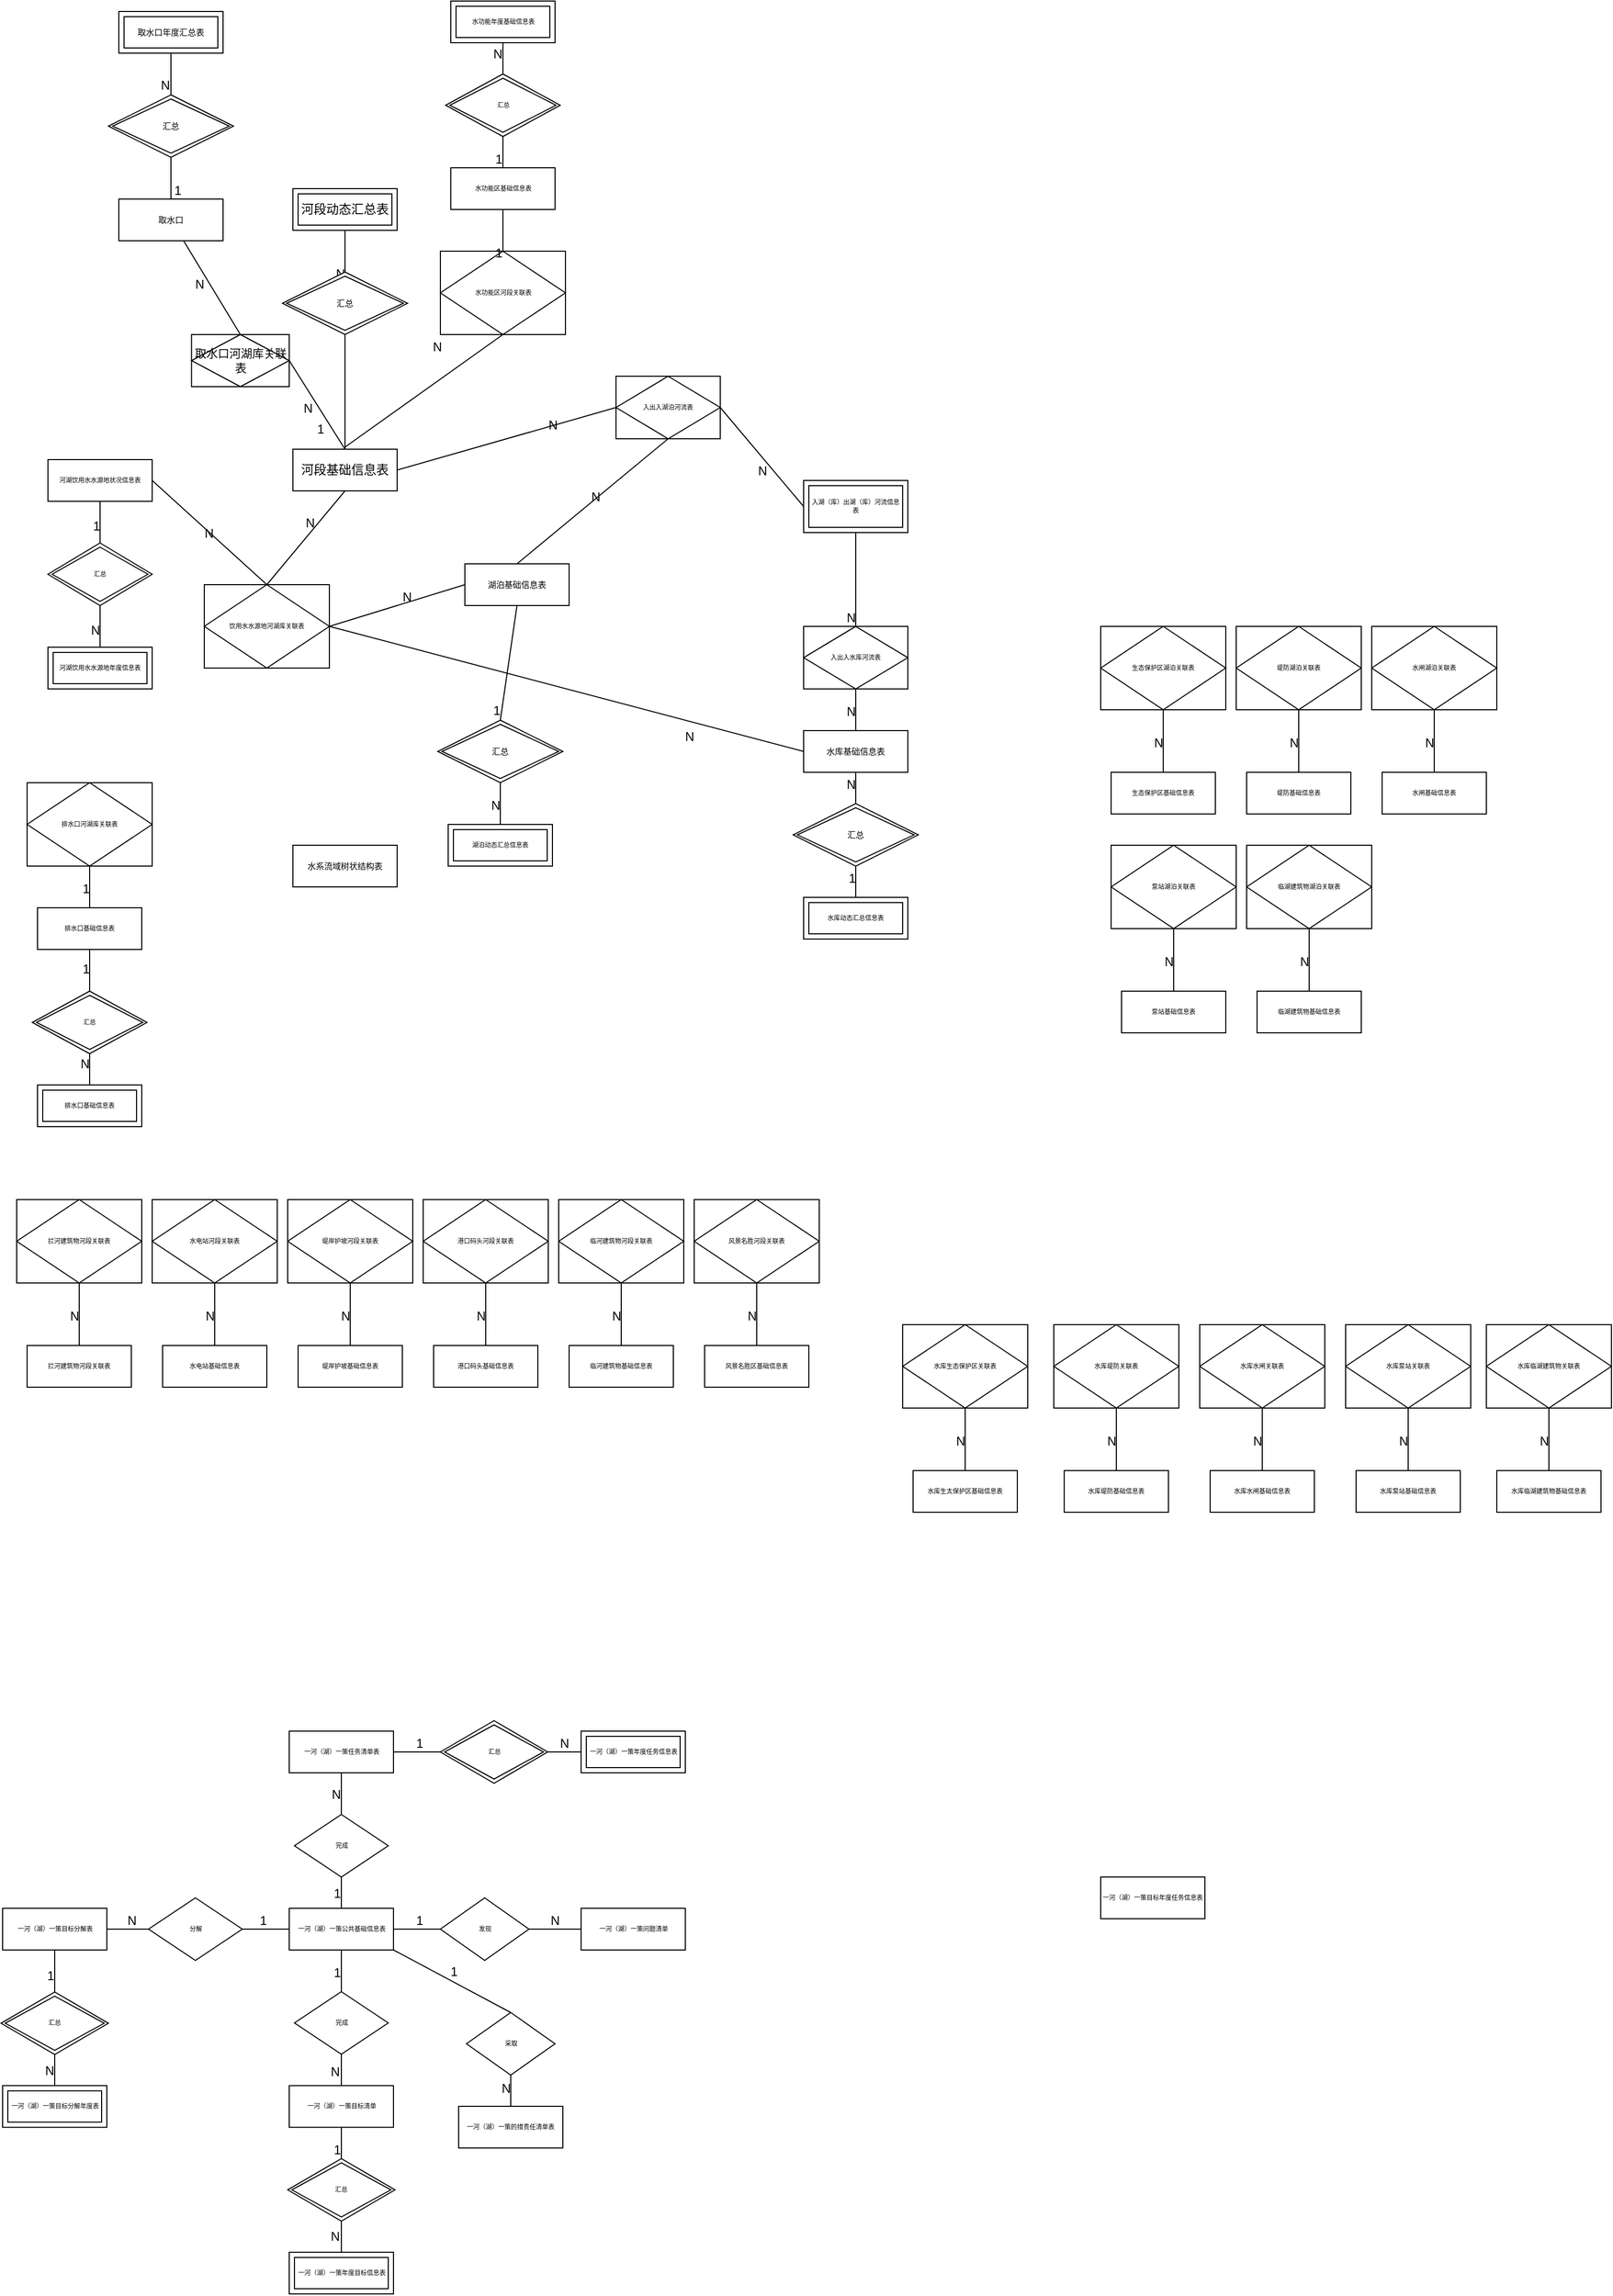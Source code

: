 <mxfile version="14.1.8" type="github">
  <diagram id="R2lEEEUBdFMjLlhIrx00" name="Page-1">
    <mxGraphModel dx="1422" dy="1728" grid="1" gridSize="10" guides="1" tooltips="1" connect="1" arrows="1" fold="1" page="1" pageScale="1" pageWidth="1600" pageHeight="900" math="0" shadow="0" extFonts="Permanent Marker^https://fonts.googleapis.com/css?family=Permanent+Marker">
      <root>
        <mxCell id="0" />
        <mxCell id="1" parent="0" />
        <mxCell id="JBPR91uLXjd6IZqAXIdJ-8" value="河段基础信息表" style="whiteSpace=wrap;html=1;align=center;" vertex="1" parent="1">
          <mxGeometry x="335" y="-220" width="100" height="40" as="geometry" />
        </mxCell>
        <mxCell id="JBPR91uLXjd6IZqAXIdJ-15" value="河段动态汇总表" style="shape=ext;margin=3;double=1;whiteSpace=wrap;html=1;align=center;" vertex="1" parent="1">
          <mxGeometry x="335" y="-470" width="100" height="40" as="geometry" />
        </mxCell>
        <mxCell id="JBPR91uLXjd6IZqAXIdJ-22" value="&lt;font style=&quot;font-size: 11px&quot;&gt;取水口河湖库关联表&lt;/font&gt;" style="shape=associativeEntity;whiteSpace=wrap;html=1;align=center;fontSize=8;" vertex="1" parent="1">
          <mxGeometry x="237.75" y="-330" width="93.75" height="50" as="geometry" />
        </mxCell>
        <mxCell id="JBPR91uLXjd6IZqAXIdJ-23" value="取水口" style="whiteSpace=wrap;html=1;align=center;fontSize=8;" vertex="1" parent="1">
          <mxGeometry x="168" y="-460" width="100" height="40" as="geometry" />
        </mxCell>
        <mxCell id="JBPR91uLXjd6IZqAXIdJ-29" value="" style="endArrow=none;html=1;rounded=0;fontSize=8;exitX=0.5;exitY=0;exitDx=0;exitDy=0;entryX=0.5;entryY=1;entryDx=0;entryDy=0;" edge="1" parent="1" source="JBPR91uLXjd6IZqAXIdJ-8" target="JBPR91uLXjd6IZqAXIdJ-41">
          <mxGeometry relative="1" as="geometry">
            <mxPoint x="430" y="-360" as="sourcePoint" />
            <mxPoint x="450" y="-400" as="targetPoint" />
          </mxGeometry>
        </mxCell>
        <mxCell id="JBPR91uLXjd6IZqAXIdJ-30" value="1" style="resizable=0;html=1;align=right;verticalAlign=bottom;" connectable="0" vertex="1" parent="JBPR91uLXjd6IZqAXIdJ-29">
          <mxGeometry x="1" relative="1" as="geometry">
            <mxPoint x="-19.87" y="99.65" as="offset" />
          </mxGeometry>
        </mxCell>
        <mxCell id="JBPR91uLXjd6IZqAXIdJ-31" value="" style="endArrow=none;html=1;rounded=0;fontSize=8;entryX=0.5;entryY=1;entryDx=0;entryDy=0;" edge="1" parent="1" source="JBPR91uLXjd6IZqAXIdJ-41" target="JBPR91uLXjd6IZqAXIdJ-15">
          <mxGeometry relative="1" as="geometry">
            <mxPoint x="555" y="-300" as="sourcePoint" />
            <mxPoint x="725" y="-180" as="targetPoint" />
          </mxGeometry>
        </mxCell>
        <mxCell id="JBPR91uLXjd6IZqAXIdJ-32" value="N" style="resizable=0;html=1;align=right;verticalAlign=bottom;" connectable="0" vertex="1" parent="JBPR91uLXjd6IZqAXIdJ-31">
          <mxGeometry x="1" relative="1" as="geometry">
            <mxPoint y="50" as="offset" />
          </mxGeometry>
        </mxCell>
        <mxCell id="JBPR91uLXjd6IZqAXIdJ-33" value="" style="endArrow=none;html=1;rounded=0;fontSize=8;entryX=0.5;entryY=0;entryDx=0;entryDy=0;" edge="1" parent="1" source="JBPR91uLXjd6IZqAXIdJ-23" target="JBPR91uLXjd6IZqAXIdJ-22">
          <mxGeometry relative="1" as="geometry">
            <mxPoint x="190" y="-170" as="sourcePoint" />
            <mxPoint x="350" y="-170" as="targetPoint" />
          </mxGeometry>
        </mxCell>
        <mxCell id="JBPR91uLXjd6IZqAXIdJ-34" value="N" style="resizable=0;html=1;align=right;verticalAlign=bottom;" connectable="0" vertex="1" parent="JBPR91uLXjd6IZqAXIdJ-33">
          <mxGeometry x="1" relative="1" as="geometry">
            <mxPoint x="-34.51" y="-39.81" as="offset" />
          </mxGeometry>
        </mxCell>
        <mxCell id="JBPR91uLXjd6IZqAXIdJ-35" value="" style="endArrow=none;html=1;rounded=0;fontSize=8;entryX=1;entryY=0.5;entryDx=0;entryDy=0;exitX=0.5;exitY=0;exitDx=0;exitDy=0;" edge="1" parent="1" source="JBPR91uLXjd6IZqAXIdJ-8" target="JBPR91uLXjd6IZqAXIdJ-22">
          <mxGeometry relative="1" as="geometry">
            <mxPoint x="385" y="-210" as="sourcePoint" />
            <mxPoint x="347" y="-270" as="targetPoint" />
          </mxGeometry>
        </mxCell>
        <mxCell id="JBPR91uLXjd6IZqAXIdJ-36" value="N" style="resizable=0;html=1;align=right;verticalAlign=bottom;" connectable="0" vertex="1" parent="JBPR91uLXjd6IZqAXIdJ-35">
          <mxGeometry x="1" relative="1" as="geometry">
            <mxPoint x="22.99" y="54.66" as="offset" />
          </mxGeometry>
        </mxCell>
        <mxCell id="JBPR91uLXjd6IZqAXIdJ-38" value="取水口年度汇总表" style="shape=ext;margin=3;double=1;whiteSpace=wrap;html=1;align=center;fontSize=8;" vertex="1" parent="1">
          <mxGeometry x="168" y="-640" width="100" height="40" as="geometry" />
        </mxCell>
        <mxCell id="JBPR91uLXjd6IZqAXIdJ-40" value="汇总" style="shape=rhombus;double=1;perimeter=rhombusPerimeter;whiteSpace=wrap;html=1;align=center;fontSize=8;" vertex="1" parent="1">
          <mxGeometry x="158" y="-560" width="120" height="60" as="geometry" />
        </mxCell>
        <mxCell id="JBPR91uLXjd6IZqAXIdJ-41" value="汇总" style="shape=rhombus;double=1;perimeter=rhombusPerimeter;whiteSpace=wrap;html=1;align=center;fontSize=8;" vertex="1" parent="1">
          <mxGeometry x="325" y="-390" width="120" height="60" as="geometry" />
        </mxCell>
        <mxCell id="JBPR91uLXjd6IZqAXIdJ-42" value="" style="endArrow=none;html=1;rounded=0;fontSize=8;exitX=0.5;exitY=0;exitDx=0;exitDy=0;entryX=0.5;entryY=1;entryDx=0;entryDy=0;" edge="1" parent="1" source="JBPR91uLXjd6IZqAXIdJ-23" target="JBPR91uLXjd6IZqAXIdJ-40">
          <mxGeometry relative="1" as="geometry">
            <mxPoint x="218" y="-345" as="sourcePoint" />
            <mxPoint x="378" y="-345" as="targetPoint" />
          </mxGeometry>
        </mxCell>
        <mxCell id="JBPR91uLXjd6IZqAXIdJ-43" value="1" style="resizable=0;html=1;align=right;verticalAlign=bottom;" connectable="0" vertex="1" parent="JBPR91uLXjd6IZqAXIdJ-42">
          <mxGeometry x="1" relative="1" as="geometry">
            <mxPoint x="10" y="40" as="offset" />
          </mxGeometry>
        </mxCell>
        <mxCell id="JBPR91uLXjd6IZqAXIdJ-45" value="" style="endArrow=none;html=1;rounded=0;fontSize=8;entryX=0.5;entryY=1;entryDx=0;entryDy=0;exitX=0.5;exitY=0;exitDx=0;exitDy=0;" edge="1" parent="1" source="JBPR91uLXjd6IZqAXIdJ-40" target="JBPR91uLXjd6IZqAXIdJ-38">
          <mxGeometry relative="1" as="geometry">
            <mxPoint x="118" y="-560" as="sourcePoint" />
            <mxPoint x="428" y="-165" as="targetPoint" />
          </mxGeometry>
        </mxCell>
        <mxCell id="JBPR91uLXjd6IZqAXIdJ-46" value="N" style="resizable=0;html=1;align=right;verticalAlign=bottom;" connectable="0" vertex="1" parent="JBPR91uLXjd6IZqAXIdJ-45">
          <mxGeometry x="1" relative="1" as="geometry">
            <mxPoint x="-0.04" y="39.55" as="offset" />
          </mxGeometry>
        </mxCell>
        <mxCell id="JBPR91uLXjd6IZqAXIdJ-49" value="湖泊基础信息表" style="whiteSpace=wrap;html=1;align=center;fontSize=8;" vertex="1" parent="1">
          <mxGeometry x="500" y="-110" width="100" height="40" as="geometry" />
        </mxCell>
        <mxCell id="JBPR91uLXjd6IZqAXIdJ-50" value="水库基础信息表" style="whiteSpace=wrap;html=1;align=center;fontSize=8;" vertex="1" parent="1">
          <mxGeometry x="825.0" y="50.02" width="100" height="40" as="geometry" />
        </mxCell>
        <mxCell id="JBPR91uLXjd6IZqAXIdJ-51" value="水系流域树状结构表" style="whiteSpace=wrap;html=1;align=center;fontSize=8;" vertex="1" parent="1">
          <mxGeometry x="335" y="160" width="100" height="40" as="geometry" />
        </mxCell>
        <mxCell id="JBPR91uLXjd6IZqAXIdJ-52" value="&lt;span style=&quot;font-size: 6px;&quot;&gt;入湖（库）出湖（库）河流信息表&lt;/span&gt;" style="shape=ext;margin=3;double=1;whiteSpace=wrap;html=1;align=center;fontSize=6;" vertex="1" parent="1">
          <mxGeometry x="825" y="-190" width="100" height="50" as="geometry" />
        </mxCell>
        <mxCell id="JBPR91uLXjd6IZqAXIdJ-53" value="入出入湖泊河流表" style="shape=associativeEntity;whiteSpace=wrap;html=1;align=center;fontSize=6;" vertex="1" parent="1">
          <mxGeometry x="645" y="-290" width="100" height="60" as="geometry" />
        </mxCell>
        <mxCell id="JBPR91uLXjd6IZqAXIdJ-54" value="" style="endArrow=none;html=1;rounded=0;fontSize=6;exitX=1;exitY=0.5;exitDx=0;exitDy=0;entryX=0;entryY=0.5;entryDx=0;entryDy=0;" edge="1" parent="1" source="JBPR91uLXjd6IZqAXIdJ-8" target="JBPR91uLXjd6IZqAXIdJ-53">
          <mxGeometry relative="1" as="geometry">
            <mxPoint x="510" y="-290" as="sourcePoint" />
            <mxPoint x="670" y="-290" as="targetPoint" />
          </mxGeometry>
        </mxCell>
        <mxCell id="JBPR91uLXjd6IZqAXIdJ-55" value="N" style="resizable=0;html=1;align=right;verticalAlign=bottom;" connectable="0" vertex="1" parent="JBPR91uLXjd6IZqAXIdJ-54">
          <mxGeometry x="1" relative="1" as="geometry">
            <mxPoint x="-14.61" y="94.89" as="offset" />
          </mxGeometry>
        </mxCell>
        <mxCell id="JBPR91uLXjd6IZqAXIdJ-56" value="" style="endArrow=none;html=1;rounded=0;fontSize=6;exitX=1;exitY=0.5;exitDx=0;exitDy=0;entryX=0;entryY=0.5;entryDx=0;entryDy=0;" edge="1" parent="1" source="JBPR91uLXjd6IZqAXIdJ-53" target="JBPR91uLXjd6IZqAXIdJ-52">
          <mxGeometry relative="1" as="geometry">
            <mxPoint x="815" y="-250" as="sourcePoint" />
            <mxPoint x="975" y="-250" as="targetPoint" />
          </mxGeometry>
        </mxCell>
        <mxCell id="JBPR91uLXjd6IZqAXIdJ-57" value="N" style="resizable=0;html=1;align=right;verticalAlign=bottom;" connectable="0" vertex="1" parent="JBPR91uLXjd6IZqAXIdJ-56">
          <mxGeometry x="1" relative="1" as="geometry">
            <mxPoint x="-34.87" y="-24.85" as="offset" />
          </mxGeometry>
        </mxCell>
        <mxCell id="JBPR91uLXjd6IZqAXIdJ-59" value="入出入水库河流表" style="shape=associativeEntity;whiteSpace=wrap;html=1;align=center;fontSize=6;" vertex="1" parent="1">
          <mxGeometry x="825.0" y="-49.98" width="100" height="60" as="geometry" />
        </mxCell>
        <mxCell id="JBPR91uLXjd6IZqAXIdJ-60" value="" style="endArrow=none;html=1;rounded=0;fontSize=6;entryX=0.5;entryY=1;entryDx=0;entryDy=0;exitX=0.5;exitY=0;exitDx=0;exitDy=0;" edge="1" parent="1" source="JBPR91uLXjd6IZqAXIdJ-50" target="JBPR91uLXjd6IZqAXIdJ-59">
          <mxGeometry relative="1" as="geometry">
            <mxPoint x="865.0" y="110.02" as="sourcePoint" />
            <mxPoint x="1025" y="110.02" as="targetPoint" />
          </mxGeometry>
        </mxCell>
        <mxCell id="JBPR91uLXjd6IZqAXIdJ-61" value="N" style="resizable=0;html=1;align=right;verticalAlign=bottom;" connectable="0" vertex="1" parent="JBPR91uLXjd6IZqAXIdJ-60">
          <mxGeometry x="1" relative="1" as="geometry">
            <mxPoint y="30" as="offset" />
          </mxGeometry>
        </mxCell>
        <mxCell id="JBPR91uLXjd6IZqAXIdJ-65" value="" style="endArrow=none;html=1;rounded=0;fontSize=6;exitX=0.5;exitY=1;exitDx=0;exitDy=0;entryX=0.5;entryY=0;entryDx=0;entryDy=0;" edge="1" parent="1" source="JBPR91uLXjd6IZqAXIdJ-53" target="JBPR91uLXjd6IZqAXIdJ-49">
          <mxGeometry relative="1" as="geometry">
            <mxPoint x="855" y="-100" as="sourcePoint" />
            <mxPoint x="1015" y="-100" as="targetPoint" />
          </mxGeometry>
        </mxCell>
        <mxCell id="JBPR91uLXjd6IZqAXIdJ-66" value="N" style="resizable=0;html=1;align=right;verticalAlign=bottom;" connectable="0" vertex="1" parent="JBPR91uLXjd6IZqAXIdJ-65">
          <mxGeometry x="1" relative="1" as="geometry">
            <mxPoint x="39.83" y="-124.86" as="offset" />
          </mxGeometry>
        </mxCell>
        <mxCell id="JBPR91uLXjd6IZqAXIdJ-67" value="河湖饮用水水源地状况信息表" style="whiteSpace=wrap;html=1;align=center;fontSize=6;" vertex="1" parent="1">
          <mxGeometry x="100" y="-210" width="100" height="40" as="geometry" />
        </mxCell>
        <mxCell id="JBPR91uLXjd6IZqAXIdJ-68" value="河湖饮用水水源地年度信息表" style="shape=ext;margin=3;double=1;whiteSpace=wrap;html=1;align=center;fontSize=6;" vertex="1" parent="1">
          <mxGeometry x="100" y="-30" width="100" height="40" as="geometry" />
        </mxCell>
        <mxCell id="JBPR91uLXjd6IZqAXIdJ-69" value="汇总" style="shape=rhombus;double=1;perimeter=rhombusPerimeter;whiteSpace=wrap;html=1;align=center;fontSize=6;" vertex="1" parent="1">
          <mxGeometry x="100" y="-130" width="100" height="60" as="geometry" />
        </mxCell>
        <mxCell id="JBPR91uLXjd6IZqAXIdJ-70" value="" style="endArrow=none;html=1;rounded=0;fontSize=6;exitX=0.5;exitY=1;exitDx=0;exitDy=0;entryX=0.5;entryY=0;entryDx=0;entryDy=0;" edge="1" parent="1" source="JBPR91uLXjd6IZqAXIdJ-67" target="JBPR91uLXjd6IZqAXIdJ-69">
          <mxGeometry relative="1" as="geometry">
            <mxPoint x="230" y="-150" as="sourcePoint" />
            <mxPoint x="390" y="-150" as="targetPoint" />
          </mxGeometry>
        </mxCell>
        <mxCell id="JBPR91uLXjd6IZqAXIdJ-71" value="1" style="resizable=0;html=1;align=right;verticalAlign=bottom;" connectable="0" vertex="1" parent="JBPR91uLXjd6IZqAXIdJ-70">
          <mxGeometry x="1" relative="1" as="geometry">
            <mxPoint y="-8" as="offset" />
          </mxGeometry>
        </mxCell>
        <mxCell id="JBPR91uLXjd6IZqAXIdJ-72" value="" style="endArrow=none;html=1;rounded=0;fontSize=6;exitX=0.5;exitY=1;exitDx=0;exitDy=0;entryX=0.5;entryY=0;entryDx=0;entryDy=0;" edge="1" parent="1" source="JBPR91uLXjd6IZqAXIdJ-69" target="JBPR91uLXjd6IZqAXIdJ-68">
          <mxGeometry relative="1" as="geometry">
            <mxPoint x="240" y="-60" as="sourcePoint" />
            <mxPoint x="400" y="-60" as="targetPoint" />
          </mxGeometry>
        </mxCell>
        <mxCell id="JBPR91uLXjd6IZqAXIdJ-73" value="N" style="resizable=0;html=1;align=right;verticalAlign=bottom;" connectable="0" vertex="1" parent="JBPR91uLXjd6IZqAXIdJ-72">
          <mxGeometry x="1" relative="1" as="geometry">
            <mxPoint y="-8" as="offset" />
          </mxGeometry>
        </mxCell>
        <mxCell id="JBPR91uLXjd6IZqAXIdJ-74" value="饮用水水源地河湖库关联表" style="shape=associativeEntity;whiteSpace=wrap;html=1;align=center;fontSize=6;" vertex="1" parent="1">
          <mxGeometry x="250" y="-90" width="120" height="80" as="geometry" />
        </mxCell>
        <mxCell id="JBPR91uLXjd6IZqAXIdJ-75" value="" style="endArrow=none;html=1;rounded=0;fontSize=6;exitX=1;exitY=0.5;exitDx=0;exitDy=0;entryX=0.5;entryY=0;entryDx=0;entryDy=0;" edge="1" parent="1" source="JBPR91uLXjd6IZqAXIdJ-67" target="JBPR91uLXjd6IZqAXIdJ-74">
          <mxGeometry relative="1" as="geometry">
            <mxPoint x="210" y="-200" as="sourcePoint" />
            <mxPoint x="360" y="40" as="targetPoint" />
          </mxGeometry>
        </mxCell>
        <mxCell id="JBPR91uLXjd6IZqAXIdJ-76" value="N" style="resizable=0;html=1;align=right;verticalAlign=bottom;" connectable="0" vertex="1" parent="JBPR91uLXjd6IZqAXIdJ-75">
          <mxGeometry x="1" relative="1" as="geometry">
            <mxPoint x="-50.25" y="-40.23" as="offset" />
          </mxGeometry>
        </mxCell>
        <mxCell id="JBPR91uLXjd6IZqAXIdJ-77" value="" style="endArrow=none;html=1;rounded=0;fontSize=6;exitX=1;exitY=0.5;exitDx=0;exitDy=0;entryX=0;entryY=0.5;entryDx=0;entryDy=0;" edge="1" parent="1" source="JBPR91uLXjd6IZqAXIdJ-74" target="JBPR91uLXjd6IZqAXIdJ-50">
          <mxGeometry relative="1" as="geometry">
            <mxPoint x="370" y="-60" as="sourcePoint" />
            <mxPoint x="450" y="-170" as="targetPoint" />
          </mxGeometry>
        </mxCell>
        <mxCell id="JBPR91uLXjd6IZqAXIdJ-78" value="N" style="resizable=0;html=1;align=right;verticalAlign=bottom;" connectable="0" vertex="1" parent="JBPR91uLXjd6IZqAXIdJ-77">
          <mxGeometry x="1" relative="1" as="geometry">
            <mxPoint x="-104.83" y="-5.37" as="offset" />
          </mxGeometry>
        </mxCell>
        <mxCell id="JBPR91uLXjd6IZqAXIdJ-80" value="" style="endArrow=none;html=1;rounded=0;fontSize=6;exitX=1;exitY=0.5;exitDx=0;exitDy=0;entryX=0;entryY=0.5;entryDx=0;entryDy=0;" edge="1" parent="1" source="JBPR91uLXjd6IZqAXIdJ-74" target="JBPR91uLXjd6IZqAXIdJ-49">
          <mxGeometry relative="1" as="geometry">
            <mxPoint x="480" y="50" as="sourcePoint" />
            <mxPoint x="640" y="50" as="targetPoint" />
          </mxGeometry>
        </mxCell>
        <mxCell id="JBPR91uLXjd6IZqAXIdJ-81" value="N" style="resizable=0;html=1;align=right;verticalAlign=bottom;" connectable="0" vertex="1" parent="JBPR91uLXjd6IZqAXIdJ-80">
          <mxGeometry x="1" relative="1" as="geometry">
            <mxPoint x="-49.99" y="20" as="offset" />
          </mxGeometry>
        </mxCell>
        <mxCell id="JBPR91uLXjd6IZqAXIdJ-82" value="" style="endArrow=none;html=1;rounded=0;fontSize=6;exitX=0.5;exitY=0;exitDx=0;exitDy=0;entryX=0.5;entryY=1;entryDx=0;entryDy=0;" edge="1" parent="1">
          <mxGeometry relative="1" as="geometry">
            <mxPoint x="310" y="-90" as="sourcePoint" />
            <mxPoint x="385" y="-180" as="targetPoint" />
          </mxGeometry>
        </mxCell>
        <mxCell id="JBPR91uLXjd6IZqAXIdJ-83" value="N" style="resizable=0;html=1;align=right;verticalAlign=bottom;" connectable="0" vertex="1" parent="JBPR91uLXjd6IZqAXIdJ-82">
          <mxGeometry x="1" relative="1" as="geometry">
            <mxPoint x="-28.02" y="39.88" as="offset" />
          </mxGeometry>
        </mxCell>
        <mxCell id="JBPR91uLXjd6IZqAXIdJ-84" value="排水口基础信息表" style="whiteSpace=wrap;html=1;align=center;fontSize=6;" vertex="1" parent="1">
          <mxGeometry x="90" y="220" width="100" height="40" as="geometry" />
        </mxCell>
        <mxCell id="JBPR91uLXjd6IZqAXIdJ-85" value="排水口基础信息表" style="shape=ext;margin=3;double=1;whiteSpace=wrap;html=1;align=center;fontSize=6;" vertex="1" parent="1">
          <mxGeometry x="90" y="390" width="100" height="40" as="geometry" />
        </mxCell>
        <mxCell id="JBPR91uLXjd6IZqAXIdJ-88" value="汇总" style="shape=rhombus;double=1;perimeter=rhombusPerimeter;whiteSpace=wrap;html=1;align=center;fontSize=6;" vertex="1" parent="1">
          <mxGeometry x="85" y="300" width="110" height="60" as="geometry" />
        </mxCell>
        <mxCell id="JBPR91uLXjd6IZqAXIdJ-89" value="" style="endArrow=none;html=1;rounded=0;fontSize=6;exitX=0.5;exitY=1;exitDx=0;exitDy=0;entryX=0.5;entryY=0;entryDx=0;entryDy=0;" edge="1" parent="1" source="JBPR91uLXjd6IZqAXIdJ-84" target="JBPR91uLXjd6IZqAXIdJ-88">
          <mxGeometry relative="1" as="geometry">
            <mxPoint x="220" y="280" as="sourcePoint" />
            <mxPoint x="380" y="280" as="targetPoint" />
          </mxGeometry>
        </mxCell>
        <mxCell id="JBPR91uLXjd6IZqAXIdJ-90" value="1" style="resizable=0;html=1;align=right;verticalAlign=bottom;" connectable="0" vertex="1" parent="JBPR91uLXjd6IZqAXIdJ-89">
          <mxGeometry x="1" relative="1" as="geometry">
            <mxPoint y="-13" as="offset" />
          </mxGeometry>
        </mxCell>
        <mxCell id="JBPR91uLXjd6IZqAXIdJ-91" value="" style="endArrow=none;html=1;rounded=0;fontSize=6;exitX=0.5;exitY=1;exitDx=0;exitDy=0;entryX=0.5;entryY=0;entryDx=0;entryDy=0;" edge="1" parent="1" source="JBPR91uLXjd6IZqAXIdJ-88" target="JBPR91uLXjd6IZqAXIdJ-85">
          <mxGeometry relative="1" as="geometry">
            <mxPoint x="290" y="390" as="sourcePoint" />
            <mxPoint x="450" y="390" as="targetPoint" />
          </mxGeometry>
        </mxCell>
        <mxCell id="JBPR91uLXjd6IZqAXIdJ-92" value="N" style="resizable=0;html=1;align=right;verticalAlign=bottom;" connectable="0" vertex="1" parent="JBPR91uLXjd6IZqAXIdJ-91">
          <mxGeometry x="1" relative="1" as="geometry">
            <mxPoint y="-12" as="offset" />
          </mxGeometry>
        </mxCell>
        <mxCell id="JBPR91uLXjd6IZqAXIdJ-93" value="排水口河湖库关联表" style="shape=associativeEntity;whiteSpace=wrap;html=1;align=center;fontSize=6;" vertex="1" parent="1">
          <mxGeometry x="80" y="100" width="120" height="80" as="geometry" />
        </mxCell>
        <mxCell id="JBPR91uLXjd6IZqAXIdJ-94" value="" style="endArrow=none;html=1;rounded=0;fontSize=6;exitX=0.5;exitY=0;exitDx=0;exitDy=0;entryX=0.5;entryY=1;entryDx=0;entryDy=0;" edge="1" parent="1" source="JBPR91uLXjd6IZqAXIdJ-84" target="JBPR91uLXjd6IZqAXIdJ-93">
          <mxGeometry relative="1" as="geometry">
            <mxPoint x="260" y="240" as="sourcePoint" />
            <mxPoint x="420" y="240" as="targetPoint" />
          </mxGeometry>
        </mxCell>
        <mxCell id="JBPR91uLXjd6IZqAXIdJ-95" value="1" style="resizable=0;html=1;align=right;verticalAlign=bottom;" connectable="0" vertex="1" parent="JBPR91uLXjd6IZqAXIdJ-94">
          <mxGeometry x="1" relative="1" as="geometry">
            <mxPoint y="30" as="offset" />
          </mxGeometry>
        </mxCell>
        <mxCell id="JBPR91uLXjd6IZqAXIdJ-96" value="水功能区基础信息表" style="whiteSpace=wrap;html=1;align=center;fontSize=6;" vertex="1" parent="1">
          <mxGeometry x="486.5" y="-490" width="100" height="40" as="geometry" />
        </mxCell>
        <mxCell id="JBPR91uLXjd6IZqAXIdJ-97" value="水功能年度基础信息表" style="shape=ext;margin=3;double=1;whiteSpace=wrap;html=1;align=center;fontSize=6;" vertex="1" parent="1">
          <mxGeometry x="486.5" y="-650" width="100" height="40" as="geometry" />
        </mxCell>
        <mxCell id="JBPR91uLXjd6IZqAXIdJ-98" value="汇总" style="shape=rhombus;double=1;perimeter=rhombusPerimeter;whiteSpace=wrap;html=1;align=center;fontSize=6;" vertex="1" parent="1">
          <mxGeometry x="481.5" y="-580" width="110" height="60" as="geometry" />
        </mxCell>
        <mxCell id="JBPR91uLXjd6IZqAXIdJ-101" value="" style="endArrow=none;html=1;rounded=0;fontSize=6;entryX=0.5;entryY=1;entryDx=0;entryDy=0;exitX=0.5;exitY=0;exitDx=0;exitDy=0;" edge="1" source="JBPR91uLXjd6IZqAXIdJ-98" target="JBPR91uLXjd6IZqAXIdJ-97" parent="1">
          <mxGeometry relative="1" as="geometry">
            <mxPoint x="541.5" y="-570" as="sourcePoint" />
            <mxPoint x="546.5" y="-620" as="targetPoint" />
          </mxGeometry>
        </mxCell>
        <mxCell id="JBPR91uLXjd6IZqAXIdJ-102" value="N" style="resizable=0;html=1;align=right;verticalAlign=bottom;" connectable="0" vertex="1" parent="JBPR91uLXjd6IZqAXIdJ-101">
          <mxGeometry x="1" relative="1" as="geometry">
            <mxPoint y="19.75" as="offset" />
          </mxGeometry>
        </mxCell>
        <mxCell id="JBPR91uLXjd6IZqAXIdJ-103" value="水功能区河段关联表" style="shape=associativeEntity;whiteSpace=wrap;html=1;align=center;fontSize=6;" vertex="1" parent="1">
          <mxGeometry x="476.5" y="-410" width="120" height="80" as="geometry" />
        </mxCell>
        <mxCell id="JBPR91uLXjd6IZqAXIdJ-104" value="" style="endArrow=none;html=1;rounded=0;fontSize=6;exitX=0.5;exitY=0;exitDx=0;exitDy=0;entryX=0.5;entryY=1;entryDx=0;entryDy=0;" edge="1" parent="1" source="JBPR91uLXjd6IZqAXIdJ-103" target="JBPR91uLXjd6IZqAXIdJ-96">
          <mxGeometry relative="1" as="geometry">
            <mxPoint x="516.5" y="-390" as="sourcePoint" />
            <mxPoint x="706.5" y="-440" as="targetPoint" />
          </mxGeometry>
        </mxCell>
        <mxCell id="JBPR91uLXjd6IZqAXIdJ-105" value="1" style="resizable=0;html=1;align=right;verticalAlign=bottom;" connectable="0" vertex="1" parent="JBPR91uLXjd6IZqAXIdJ-104">
          <mxGeometry x="1" relative="1" as="geometry">
            <mxPoint y="50" as="offset" />
          </mxGeometry>
        </mxCell>
        <mxCell id="JBPR91uLXjd6IZqAXIdJ-106" value="" style="endArrow=none;html=1;rounded=0;fontSize=6;exitX=0.5;exitY=1;exitDx=0;exitDy=0;" edge="1" parent="1" source="JBPR91uLXjd6IZqAXIdJ-103">
          <mxGeometry relative="1" as="geometry">
            <mxPoint x="790" y="260" as="sourcePoint" />
            <mxPoint x="385" y="-222" as="targetPoint" />
          </mxGeometry>
        </mxCell>
        <mxCell id="JBPR91uLXjd6IZqAXIdJ-107" value="N" style="resizable=0;html=1;align=right;verticalAlign=bottom;" connectable="0" vertex="1" parent="JBPR91uLXjd6IZqAXIdJ-106">
          <mxGeometry x="1" relative="1" as="geometry">
            <mxPoint x="93.68" y="-87.64" as="offset" />
          </mxGeometry>
        </mxCell>
        <mxCell id="JBPR91uLXjd6IZqAXIdJ-108" value="风景名胜区基础信息表" style="whiteSpace=wrap;html=1;align=center;fontSize=6;" vertex="1" parent="1">
          <mxGeometry x="730" y="640" width="100" height="40" as="geometry" />
        </mxCell>
        <mxCell id="JBPR91uLXjd6IZqAXIdJ-115" value="风景名胜河段关联表" style="shape=associativeEntity;whiteSpace=wrap;html=1;align=center;fontSize=6;" vertex="1" parent="1">
          <mxGeometry x="720" y="500" width="120" height="80" as="geometry" />
        </mxCell>
        <mxCell id="JBPR91uLXjd6IZqAXIdJ-116" value="" style="endArrow=none;html=1;rounded=0;fontSize=6;exitX=0.5;exitY=1;exitDx=0;exitDy=0;entryX=0.5;entryY=0;entryDx=0;entryDy=0;" edge="1" source="JBPR91uLXjd6IZqAXIdJ-115" target="JBPR91uLXjd6IZqAXIdJ-108" parent="1">
          <mxGeometry relative="1" as="geometry">
            <mxPoint x="940" y="650" as="sourcePoint" />
            <mxPoint x="1100" y="650" as="targetPoint" />
          </mxGeometry>
        </mxCell>
        <mxCell id="JBPR91uLXjd6IZqAXIdJ-117" value="N" style="resizable=0;html=1;align=right;verticalAlign=bottom;" connectable="0" vertex="1" parent="JBPR91uLXjd6IZqAXIdJ-116">
          <mxGeometry x="1" relative="1" as="geometry">
            <mxPoint y="-20" as="offset" />
          </mxGeometry>
        </mxCell>
        <mxCell id="JBPR91uLXjd6IZqAXIdJ-120" value="拦河建筑物河段关联表" style="whiteSpace=wrap;html=1;align=center;fontSize=6;" vertex="1" parent="1">
          <mxGeometry x="80" y="640" width="100" height="40" as="geometry" />
        </mxCell>
        <mxCell id="JBPR91uLXjd6IZqAXIdJ-121" value="拦河建筑物河段关联表" style="shape=associativeEntity;whiteSpace=wrap;html=1;align=center;fontSize=6;" vertex="1" parent="1">
          <mxGeometry x="70" y="500" width="120" height="80" as="geometry" />
        </mxCell>
        <mxCell id="JBPR91uLXjd6IZqAXIdJ-122" value="" style="endArrow=none;html=1;rounded=0;fontSize=6;exitX=0.5;exitY=1;exitDx=0;exitDy=0;entryX=0.5;entryY=0;entryDx=0;entryDy=0;" edge="1" source="JBPR91uLXjd6IZqAXIdJ-121" target="JBPR91uLXjd6IZqAXIdJ-120" parent="1">
          <mxGeometry relative="1" as="geometry">
            <mxPoint x="290" y="650" as="sourcePoint" />
            <mxPoint x="450" y="650" as="targetPoint" />
          </mxGeometry>
        </mxCell>
        <mxCell id="JBPR91uLXjd6IZqAXIdJ-123" value="N" style="resizable=0;html=1;align=right;verticalAlign=bottom;" connectable="0" vertex="1" parent="JBPR91uLXjd6IZqAXIdJ-122">
          <mxGeometry x="1" relative="1" as="geometry">
            <mxPoint y="-20" as="offset" />
          </mxGeometry>
        </mxCell>
        <mxCell id="JBPR91uLXjd6IZqAXIdJ-126" value="水电站基础信息表" style="whiteSpace=wrap;html=1;align=center;fontSize=6;" vertex="1" parent="1">
          <mxGeometry x="210" y="640" width="100" height="40" as="geometry" />
        </mxCell>
        <mxCell id="JBPR91uLXjd6IZqAXIdJ-127" value="水电站河段关联表" style="shape=associativeEntity;whiteSpace=wrap;html=1;align=center;fontSize=6;" vertex="1" parent="1">
          <mxGeometry x="200" y="500" width="120" height="80" as="geometry" />
        </mxCell>
        <mxCell id="JBPR91uLXjd6IZqAXIdJ-128" value="" style="endArrow=none;html=1;rounded=0;fontSize=6;exitX=0.5;exitY=1;exitDx=0;exitDy=0;entryX=0.5;entryY=0;entryDx=0;entryDy=0;" edge="1" source="JBPR91uLXjd6IZqAXIdJ-127" target="JBPR91uLXjd6IZqAXIdJ-126" parent="1">
          <mxGeometry relative="1" as="geometry">
            <mxPoint x="420" y="650" as="sourcePoint" />
            <mxPoint x="580" y="650" as="targetPoint" />
          </mxGeometry>
        </mxCell>
        <mxCell id="JBPR91uLXjd6IZqAXIdJ-129" value="N" style="resizable=0;html=1;align=right;verticalAlign=bottom;" connectable="0" vertex="1" parent="JBPR91uLXjd6IZqAXIdJ-128">
          <mxGeometry x="1" relative="1" as="geometry">
            <mxPoint y="-20" as="offset" />
          </mxGeometry>
        </mxCell>
        <mxCell id="JBPR91uLXjd6IZqAXIdJ-132" value="堤岸护坡基础信息表" style="whiteSpace=wrap;html=1;align=center;fontSize=6;" vertex="1" parent="1">
          <mxGeometry x="340" y="640" width="100" height="40" as="geometry" />
        </mxCell>
        <mxCell id="JBPR91uLXjd6IZqAXIdJ-133" value="堤岸护坡河段关联表" style="shape=associativeEntity;whiteSpace=wrap;html=1;align=center;fontSize=6;" vertex="1" parent="1">
          <mxGeometry x="330" y="500" width="120" height="80" as="geometry" />
        </mxCell>
        <mxCell id="JBPR91uLXjd6IZqAXIdJ-134" value="" style="endArrow=none;html=1;rounded=0;fontSize=6;exitX=0.5;exitY=1;exitDx=0;exitDy=0;entryX=0.5;entryY=0;entryDx=0;entryDy=0;" edge="1" source="JBPR91uLXjd6IZqAXIdJ-133" target="JBPR91uLXjd6IZqAXIdJ-132" parent="1">
          <mxGeometry relative="1" as="geometry">
            <mxPoint x="550" y="650" as="sourcePoint" />
            <mxPoint x="710" y="650" as="targetPoint" />
          </mxGeometry>
        </mxCell>
        <mxCell id="JBPR91uLXjd6IZqAXIdJ-135" value="N" style="resizable=0;html=1;align=right;verticalAlign=bottom;" connectable="0" vertex="1" parent="JBPR91uLXjd6IZqAXIdJ-134">
          <mxGeometry x="1" relative="1" as="geometry">
            <mxPoint y="-20" as="offset" />
          </mxGeometry>
        </mxCell>
        <mxCell id="JBPR91uLXjd6IZqAXIdJ-137" value="港口码头基础信息表" style="whiteSpace=wrap;html=1;align=center;fontSize=6;" vertex="1" parent="1">
          <mxGeometry x="470" y="640" width="100" height="40" as="geometry" />
        </mxCell>
        <mxCell id="JBPR91uLXjd6IZqAXIdJ-138" value="港口码头河段关联表" style="shape=associativeEntity;whiteSpace=wrap;html=1;align=center;fontSize=6;" vertex="1" parent="1">
          <mxGeometry x="460" y="500" width="120" height="80" as="geometry" />
        </mxCell>
        <mxCell id="JBPR91uLXjd6IZqAXIdJ-139" value="" style="endArrow=none;html=1;rounded=0;fontSize=6;exitX=0.5;exitY=1;exitDx=0;exitDy=0;entryX=0.5;entryY=0;entryDx=0;entryDy=0;" edge="1" source="JBPR91uLXjd6IZqAXIdJ-138" target="JBPR91uLXjd6IZqAXIdJ-137" parent="1">
          <mxGeometry relative="1" as="geometry">
            <mxPoint x="680" y="650" as="sourcePoint" />
            <mxPoint x="840" y="650" as="targetPoint" />
          </mxGeometry>
        </mxCell>
        <mxCell id="JBPR91uLXjd6IZqAXIdJ-140" value="N" style="resizable=0;html=1;align=right;verticalAlign=bottom;" connectable="0" vertex="1" parent="JBPR91uLXjd6IZqAXIdJ-139">
          <mxGeometry x="1" relative="1" as="geometry">
            <mxPoint y="-20" as="offset" />
          </mxGeometry>
        </mxCell>
        <mxCell id="JBPR91uLXjd6IZqAXIdJ-141" value="临河建筑物基础信息表" style="whiteSpace=wrap;html=1;align=center;fontSize=6;" vertex="1" parent="1">
          <mxGeometry x="600" y="640" width="100" height="40" as="geometry" />
        </mxCell>
        <mxCell id="JBPR91uLXjd6IZqAXIdJ-142" value="临河建筑物河段关联表" style="shape=associativeEntity;whiteSpace=wrap;html=1;align=center;fontSize=6;" vertex="1" parent="1">
          <mxGeometry x="590" y="500" width="120" height="80" as="geometry" />
        </mxCell>
        <mxCell id="JBPR91uLXjd6IZqAXIdJ-143" value="" style="endArrow=none;html=1;rounded=0;fontSize=6;exitX=0.5;exitY=1;exitDx=0;exitDy=0;entryX=0.5;entryY=0;entryDx=0;entryDy=0;" edge="1" source="JBPR91uLXjd6IZqAXIdJ-142" target="JBPR91uLXjd6IZqAXIdJ-141" parent="1">
          <mxGeometry relative="1" as="geometry">
            <mxPoint x="810" y="650" as="sourcePoint" />
            <mxPoint x="970" y="650" as="targetPoint" />
          </mxGeometry>
        </mxCell>
        <mxCell id="JBPR91uLXjd6IZqAXIdJ-144" value="N" style="resizable=0;html=1;align=right;verticalAlign=bottom;" connectable="0" vertex="1" parent="JBPR91uLXjd6IZqAXIdJ-143">
          <mxGeometry x="1" relative="1" as="geometry">
            <mxPoint y="-20" as="offset" />
          </mxGeometry>
        </mxCell>
        <mxCell id="JBPR91uLXjd6IZqAXIdJ-149" value="湖泊动态汇总信息表" style="shape=ext;margin=3;double=1;whiteSpace=wrap;html=1;align=center;fontSize=6;" vertex="1" parent="1">
          <mxGeometry x="484" y="140.02" width="100" height="39.98" as="geometry" />
        </mxCell>
        <mxCell id="JBPR91uLXjd6IZqAXIdJ-150" value="汇总" style="shape=rhombus;double=1;perimeter=rhombusPerimeter;whiteSpace=wrap;html=1;align=center;fontSize=8;" vertex="1" parent="1">
          <mxGeometry x="474" y="40" width="120" height="60" as="geometry" />
        </mxCell>
        <mxCell id="JBPR91uLXjd6IZqAXIdJ-153" value="" style="endArrow=none;html=1;rounded=0;fontSize=6;exitX=0.5;exitY=1;exitDx=0;exitDy=0;entryX=0.5;entryY=0;entryDx=0;entryDy=0;" edge="1" parent="1" source="JBPR91uLXjd6IZqAXIdJ-49" target="JBPR91uLXjd6IZqAXIdJ-150">
          <mxGeometry relative="1" as="geometry">
            <mxPoint x="1090" y="-170" as="sourcePoint" />
            <mxPoint x="1250" y="-170" as="targetPoint" />
          </mxGeometry>
        </mxCell>
        <mxCell id="JBPR91uLXjd6IZqAXIdJ-154" value="1" style="resizable=0;html=1;align=right;verticalAlign=bottom;" connectable="0" vertex="1" parent="JBPR91uLXjd6IZqAXIdJ-153">
          <mxGeometry x="1" relative="1" as="geometry" />
        </mxCell>
        <mxCell id="JBPR91uLXjd6IZqAXIdJ-155" value="生态保护区基础信息表" style="whiteSpace=wrap;html=1;align=center;fontSize=6;" vertex="1" parent="1">
          <mxGeometry x="1120" y="90" width="100" height="40" as="geometry" />
        </mxCell>
        <mxCell id="JBPR91uLXjd6IZqAXIdJ-156" value="生态保护区湖泊关联表" style="shape=associativeEntity;whiteSpace=wrap;html=1;align=center;fontSize=6;" vertex="1" parent="1">
          <mxGeometry x="1110" y="-50" width="120" height="80" as="geometry" />
        </mxCell>
        <mxCell id="JBPR91uLXjd6IZqAXIdJ-157" value="" style="endArrow=none;html=1;rounded=0;fontSize=6;exitX=0.5;exitY=1;exitDx=0;exitDy=0;entryX=0.5;entryY=0;entryDx=0;entryDy=0;" edge="1" source="JBPR91uLXjd6IZqAXIdJ-156" target="JBPR91uLXjd6IZqAXIdJ-155" parent="1">
          <mxGeometry relative="1" as="geometry">
            <mxPoint x="1330" y="100" as="sourcePoint" />
            <mxPoint x="1490" y="100" as="targetPoint" />
          </mxGeometry>
        </mxCell>
        <mxCell id="JBPR91uLXjd6IZqAXIdJ-158" value="N" style="resizable=0;html=1;align=right;verticalAlign=bottom;" connectable="0" vertex="1" parent="JBPR91uLXjd6IZqAXIdJ-157">
          <mxGeometry x="1" relative="1" as="geometry">
            <mxPoint y="-20" as="offset" />
          </mxGeometry>
        </mxCell>
        <mxCell id="JBPR91uLXjd6IZqAXIdJ-159" value="堤防基础信息表" style="whiteSpace=wrap;html=1;align=center;fontSize=6;" vertex="1" parent="1">
          <mxGeometry x="1250" y="90" width="100" height="40" as="geometry" />
        </mxCell>
        <mxCell id="JBPR91uLXjd6IZqAXIdJ-160" value="堤防湖泊关联表" style="shape=associativeEntity;whiteSpace=wrap;html=1;align=center;fontSize=6;" vertex="1" parent="1">
          <mxGeometry x="1240" y="-50" width="120" height="80" as="geometry" />
        </mxCell>
        <mxCell id="JBPR91uLXjd6IZqAXIdJ-161" value="" style="endArrow=none;html=1;rounded=0;fontSize=6;exitX=0.5;exitY=1;exitDx=0;exitDy=0;entryX=0.5;entryY=0;entryDx=0;entryDy=0;" edge="1" source="JBPR91uLXjd6IZqAXIdJ-160" target="JBPR91uLXjd6IZqAXIdJ-159" parent="1">
          <mxGeometry relative="1" as="geometry">
            <mxPoint x="1460" y="100" as="sourcePoint" />
            <mxPoint x="1620" y="100" as="targetPoint" />
            <Array as="points">
              <mxPoint x="1300" y="50" />
            </Array>
          </mxGeometry>
        </mxCell>
        <mxCell id="JBPR91uLXjd6IZqAXIdJ-162" value="N" style="resizable=0;html=1;align=right;verticalAlign=bottom;" connectable="0" vertex="1" parent="JBPR91uLXjd6IZqAXIdJ-161">
          <mxGeometry x="1" relative="1" as="geometry">
            <mxPoint y="-20" as="offset" />
          </mxGeometry>
        </mxCell>
        <mxCell id="JBPR91uLXjd6IZqAXIdJ-163" value="水闸基础信息表" style="whiteSpace=wrap;html=1;align=center;fontSize=6;" vertex="1" parent="1">
          <mxGeometry x="1380" y="90" width="100" height="40" as="geometry" />
        </mxCell>
        <mxCell id="JBPR91uLXjd6IZqAXIdJ-164" value="水闸湖泊关联表" style="shape=associativeEntity;whiteSpace=wrap;html=1;align=center;fontSize=6;" vertex="1" parent="1">
          <mxGeometry x="1370" y="-50" width="120" height="80" as="geometry" />
        </mxCell>
        <mxCell id="JBPR91uLXjd6IZqAXIdJ-165" value="" style="endArrow=none;html=1;rounded=0;fontSize=6;exitX=0.5;exitY=1;exitDx=0;exitDy=0;entryX=0.5;entryY=0;entryDx=0;entryDy=0;" edge="1" source="JBPR91uLXjd6IZqAXIdJ-164" target="JBPR91uLXjd6IZqAXIdJ-163" parent="1">
          <mxGeometry relative="1" as="geometry">
            <mxPoint x="1590" y="100" as="sourcePoint" />
            <mxPoint x="1750" y="100" as="targetPoint" />
          </mxGeometry>
        </mxCell>
        <mxCell id="JBPR91uLXjd6IZqAXIdJ-166" value="N" style="resizable=0;html=1;align=right;verticalAlign=bottom;" connectable="0" vertex="1" parent="JBPR91uLXjd6IZqAXIdJ-165">
          <mxGeometry x="1" relative="1" as="geometry">
            <mxPoint y="-20" as="offset" />
          </mxGeometry>
        </mxCell>
        <mxCell id="JBPR91uLXjd6IZqAXIdJ-167" value="泵站基础信息表" style="whiteSpace=wrap;html=1;align=center;fontSize=6;" vertex="1" parent="1">
          <mxGeometry x="1130" y="300" width="100" height="40" as="geometry" />
        </mxCell>
        <mxCell id="JBPR91uLXjd6IZqAXIdJ-168" value="泵站湖泊关联表" style="shape=associativeEntity;whiteSpace=wrap;html=1;align=center;fontSize=6;" vertex="1" parent="1">
          <mxGeometry x="1120" y="160" width="120" height="80" as="geometry" />
        </mxCell>
        <mxCell id="JBPR91uLXjd6IZqAXIdJ-169" value="" style="endArrow=none;html=1;rounded=0;fontSize=6;exitX=0.5;exitY=1;exitDx=0;exitDy=0;entryX=0.5;entryY=0;entryDx=0;entryDy=0;" edge="1" source="JBPR91uLXjd6IZqAXIdJ-168" target="JBPR91uLXjd6IZqAXIdJ-167" parent="1">
          <mxGeometry relative="1" as="geometry">
            <mxPoint x="1340" y="310" as="sourcePoint" />
            <mxPoint x="1500" y="310" as="targetPoint" />
          </mxGeometry>
        </mxCell>
        <mxCell id="JBPR91uLXjd6IZqAXIdJ-170" value="N" style="resizable=0;html=1;align=right;verticalAlign=bottom;" connectable="0" vertex="1" parent="JBPR91uLXjd6IZqAXIdJ-169">
          <mxGeometry x="1" relative="1" as="geometry">
            <mxPoint y="-20" as="offset" />
          </mxGeometry>
        </mxCell>
        <mxCell id="JBPR91uLXjd6IZqAXIdJ-171" value="临湖建筑物基础信息表" style="whiteSpace=wrap;html=1;align=center;fontSize=6;" vertex="1" parent="1">
          <mxGeometry x="1260" y="300" width="100" height="40" as="geometry" />
        </mxCell>
        <mxCell id="JBPR91uLXjd6IZqAXIdJ-172" value="临湖建筑物湖泊关联表" style="shape=associativeEntity;whiteSpace=wrap;html=1;align=center;fontSize=6;" vertex="1" parent="1">
          <mxGeometry x="1250" y="160" width="120" height="80" as="geometry" />
        </mxCell>
        <mxCell id="JBPR91uLXjd6IZqAXIdJ-173" value="" style="endArrow=none;html=1;rounded=0;fontSize=6;exitX=0.5;exitY=1;exitDx=0;exitDy=0;entryX=0.5;entryY=0;entryDx=0;entryDy=0;" edge="1" source="JBPR91uLXjd6IZqAXIdJ-172" target="JBPR91uLXjd6IZqAXIdJ-171" parent="1">
          <mxGeometry relative="1" as="geometry">
            <mxPoint x="1470" y="310" as="sourcePoint" />
            <mxPoint x="1630" y="310" as="targetPoint" />
          </mxGeometry>
        </mxCell>
        <mxCell id="JBPR91uLXjd6IZqAXIdJ-174" value="N" style="resizable=0;html=1;align=right;verticalAlign=bottom;" connectable="0" vertex="1" parent="JBPR91uLXjd6IZqAXIdJ-173">
          <mxGeometry x="1" relative="1" as="geometry">
            <mxPoint y="-20" as="offset" />
          </mxGeometry>
        </mxCell>
        <mxCell id="JBPR91uLXjd6IZqAXIdJ-176" value="" style="endArrow=none;html=1;rounded=0;fontSize=6;entryX=0.5;entryY=1;entryDx=0;entryDy=0;" edge="1" parent="1" source="JBPR91uLXjd6IZqAXIdJ-96" target="JBPR91uLXjd6IZqAXIdJ-98">
          <mxGeometry relative="1" as="geometry">
            <mxPoint x="666.5" y="-490" as="sourcePoint" />
            <mxPoint x="826.5" y="-490" as="targetPoint" />
          </mxGeometry>
        </mxCell>
        <mxCell id="JBPR91uLXjd6IZqAXIdJ-177" value="1" style="resizable=0;html=1;align=right;verticalAlign=bottom;" connectable="0" vertex="1" parent="JBPR91uLXjd6IZqAXIdJ-176">
          <mxGeometry x="1" relative="1" as="geometry">
            <mxPoint y="30" as="offset" />
          </mxGeometry>
        </mxCell>
        <mxCell id="JBPR91uLXjd6IZqAXIdJ-179" value="水库动态汇总信息表" style="shape=ext;margin=3;double=1;whiteSpace=wrap;html=1;align=center;fontSize=6;" vertex="1" parent="1">
          <mxGeometry x="825.0" y="210.02" width="100" height="40" as="geometry" />
        </mxCell>
        <mxCell id="JBPR91uLXjd6IZqAXIdJ-180" value="汇总" style="shape=rhombus;double=1;perimeter=rhombusPerimeter;whiteSpace=wrap;html=1;align=center;fontSize=8;" vertex="1" parent="1">
          <mxGeometry x="815.0" y="120.02" width="120" height="60" as="geometry" />
        </mxCell>
        <mxCell id="JBPR91uLXjd6IZqAXIdJ-181" value="" style="endArrow=none;html=1;rounded=0;fontSize=6;exitX=0.5;exitY=1;exitDx=0;exitDy=0;" edge="1" source="JBPR91uLXjd6IZqAXIdJ-180" target="JBPR91uLXjd6IZqAXIdJ-179" parent="1">
          <mxGeometry relative="1" as="geometry">
            <mxPoint x="945.0" y="300.02" as="sourcePoint" />
            <mxPoint x="1105" y="300.02" as="targetPoint" />
          </mxGeometry>
        </mxCell>
        <mxCell id="JBPR91uLXjd6IZqAXIdJ-182" value="1" style="resizable=0;html=1;align=right;verticalAlign=bottom;" connectable="0" vertex="1" parent="JBPR91uLXjd6IZqAXIdJ-181">
          <mxGeometry x="1" relative="1" as="geometry">
            <mxPoint y="-10" as="offset" />
          </mxGeometry>
        </mxCell>
        <mxCell id="JBPR91uLXjd6IZqAXIdJ-183" value="" style="endArrow=none;html=1;rounded=0;fontSize=6;exitX=0.5;exitY=1;exitDx=0;exitDy=0;entryX=0.5;entryY=0;entryDx=0;entryDy=0;" edge="1" parent="1" source="JBPR91uLXjd6IZqAXIdJ-50" target="JBPR91uLXjd6IZqAXIdJ-180">
          <mxGeometry relative="1" as="geometry">
            <mxPoint x="990.0" y="140.02" as="sourcePoint" />
            <mxPoint x="1150" y="140.02" as="targetPoint" />
          </mxGeometry>
        </mxCell>
        <mxCell id="JBPR91uLXjd6IZqAXIdJ-184" value="N" style="resizable=0;html=1;align=right;verticalAlign=bottom;" connectable="0" vertex="1" parent="JBPR91uLXjd6IZqAXIdJ-183">
          <mxGeometry x="1" relative="1" as="geometry">
            <mxPoint y="-10" as="offset" />
          </mxGeometry>
        </mxCell>
        <mxCell id="JBPR91uLXjd6IZqAXIdJ-185" value="水库生太保护区基础信息表" style="whiteSpace=wrap;html=1;align=center;fontSize=6;" vertex="1" parent="1">
          <mxGeometry x="930" y="760" width="100" height="40" as="geometry" />
        </mxCell>
        <mxCell id="JBPR91uLXjd6IZqAXIdJ-186" value="水库生态保护区关联表" style="shape=associativeEntity;whiteSpace=wrap;html=1;align=center;fontSize=6;" vertex="1" parent="1">
          <mxGeometry x="920" y="620" width="120" height="80" as="geometry" />
        </mxCell>
        <mxCell id="JBPR91uLXjd6IZqAXIdJ-187" value="" style="endArrow=none;html=1;rounded=0;fontSize=6;exitX=0.5;exitY=1;exitDx=0;exitDy=0;entryX=0.5;entryY=0;entryDx=0;entryDy=0;" edge="1" source="JBPR91uLXjd6IZqAXIdJ-186" target="JBPR91uLXjd6IZqAXIdJ-185" parent="1">
          <mxGeometry relative="1" as="geometry">
            <mxPoint x="1140" y="770" as="sourcePoint" />
            <mxPoint x="1300" y="770" as="targetPoint" />
          </mxGeometry>
        </mxCell>
        <mxCell id="JBPR91uLXjd6IZqAXIdJ-188" value="N" style="resizable=0;html=1;align=right;verticalAlign=bottom;" connectable="0" vertex="1" parent="JBPR91uLXjd6IZqAXIdJ-187">
          <mxGeometry x="1" relative="1" as="geometry">
            <mxPoint y="-20" as="offset" />
          </mxGeometry>
        </mxCell>
        <mxCell id="JBPR91uLXjd6IZqAXIdJ-189" value="水库堤防基础信息表" style="whiteSpace=wrap;html=1;align=center;fontSize=6;" vertex="1" parent="1">
          <mxGeometry x="1075" y="760" width="100" height="40" as="geometry" />
        </mxCell>
        <mxCell id="JBPR91uLXjd6IZqAXIdJ-190" value="水库堤防关联表" style="shape=associativeEntity;whiteSpace=wrap;html=1;align=center;fontSize=6;" vertex="1" parent="1">
          <mxGeometry x="1065" y="620" width="120" height="80" as="geometry" />
        </mxCell>
        <mxCell id="JBPR91uLXjd6IZqAXIdJ-191" value="" style="endArrow=none;html=1;rounded=0;fontSize=6;exitX=0.5;exitY=1;exitDx=0;exitDy=0;entryX=0.5;entryY=0;entryDx=0;entryDy=0;" edge="1" source="JBPR91uLXjd6IZqAXIdJ-190" target="JBPR91uLXjd6IZqAXIdJ-189" parent="1">
          <mxGeometry relative="1" as="geometry">
            <mxPoint x="1285" y="770" as="sourcePoint" />
            <mxPoint x="1445" y="770" as="targetPoint" />
          </mxGeometry>
        </mxCell>
        <mxCell id="JBPR91uLXjd6IZqAXIdJ-192" value="N" style="resizable=0;html=1;align=right;verticalAlign=bottom;" connectable="0" vertex="1" parent="JBPR91uLXjd6IZqAXIdJ-191">
          <mxGeometry x="1" relative="1" as="geometry">
            <mxPoint y="-20" as="offset" />
          </mxGeometry>
        </mxCell>
        <mxCell id="JBPR91uLXjd6IZqAXIdJ-193" value="水库水闸基础信息表" style="whiteSpace=wrap;html=1;align=center;fontSize=6;" vertex="1" parent="1">
          <mxGeometry x="1215" y="760" width="100" height="40" as="geometry" />
        </mxCell>
        <mxCell id="JBPR91uLXjd6IZqAXIdJ-194" value="水库水闸关联表" style="shape=associativeEntity;whiteSpace=wrap;html=1;align=center;fontSize=6;" vertex="1" parent="1">
          <mxGeometry x="1205" y="620" width="120" height="80" as="geometry" />
        </mxCell>
        <mxCell id="JBPR91uLXjd6IZqAXIdJ-195" value="" style="endArrow=none;html=1;rounded=0;fontSize=6;exitX=0.5;exitY=1;exitDx=0;exitDy=0;entryX=0.5;entryY=0;entryDx=0;entryDy=0;" edge="1" source="JBPR91uLXjd6IZqAXIdJ-194" target="JBPR91uLXjd6IZqAXIdJ-193" parent="1">
          <mxGeometry relative="1" as="geometry">
            <mxPoint x="1425" y="770" as="sourcePoint" />
            <mxPoint x="1585" y="770" as="targetPoint" />
          </mxGeometry>
        </mxCell>
        <mxCell id="JBPR91uLXjd6IZqAXIdJ-196" value="N" style="resizable=0;html=1;align=right;verticalAlign=bottom;" connectable="0" vertex="1" parent="JBPR91uLXjd6IZqAXIdJ-195">
          <mxGeometry x="1" relative="1" as="geometry">
            <mxPoint y="-20" as="offset" />
          </mxGeometry>
        </mxCell>
        <mxCell id="JBPR91uLXjd6IZqAXIdJ-197" value="水库泵站基础信息表" style="whiteSpace=wrap;html=1;align=center;fontSize=6;" vertex="1" parent="1">
          <mxGeometry x="1355" y="760" width="100" height="40" as="geometry" />
        </mxCell>
        <mxCell id="JBPR91uLXjd6IZqAXIdJ-198" value="水库泵站关联表" style="shape=associativeEntity;whiteSpace=wrap;html=1;align=center;fontSize=6;" vertex="1" parent="1">
          <mxGeometry x="1345" y="620" width="120" height="80" as="geometry" />
        </mxCell>
        <mxCell id="JBPR91uLXjd6IZqAXIdJ-199" value="" style="endArrow=none;html=1;rounded=0;fontSize=6;exitX=0.5;exitY=1;exitDx=0;exitDy=0;entryX=0.5;entryY=0;entryDx=0;entryDy=0;" edge="1" source="JBPR91uLXjd6IZqAXIdJ-198" target="JBPR91uLXjd6IZqAXIdJ-197" parent="1">
          <mxGeometry relative="1" as="geometry">
            <mxPoint x="1565" y="770" as="sourcePoint" />
            <mxPoint x="1725" y="770" as="targetPoint" />
          </mxGeometry>
        </mxCell>
        <mxCell id="JBPR91uLXjd6IZqAXIdJ-200" value="N" style="resizable=0;html=1;align=right;verticalAlign=bottom;" connectable="0" vertex="1" parent="JBPR91uLXjd6IZqAXIdJ-199">
          <mxGeometry x="1" relative="1" as="geometry">
            <mxPoint y="-20" as="offset" />
          </mxGeometry>
        </mxCell>
        <mxCell id="JBPR91uLXjd6IZqAXIdJ-201" value="水库临湖建筑物基础信息表" style="whiteSpace=wrap;html=1;align=center;fontSize=6;" vertex="1" parent="1">
          <mxGeometry x="1490" y="760" width="100" height="40" as="geometry" />
        </mxCell>
        <mxCell id="JBPR91uLXjd6IZqAXIdJ-202" value="水库临湖建筑物关联表" style="shape=associativeEntity;whiteSpace=wrap;html=1;align=center;fontSize=6;" vertex="1" parent="1">
          <mxGeometry x="1480" y="620" width="120" height="80" as="geometry" />
        </mxCell>
        <mxCell id="JBPR91uLXjd6IZqAXIdJ-203" value="" style="endArrow=none;html=1;rounded=0;fontSize=6;exitX=0.5;exitY=1;exitDx=0;exitDy=0;entryX=0.5;entryY=0;entryDx=0;entryDy=0;" edge="1" source="JBPR91uLXjd6IZqAXIdJ-202" target="JBPR91uLXjd6IZqAXIdJ-201" parent="1">
          <mxGeometry relative="1" as="geometry">
            <mxPoint x="1700" y="770" as="sourcePoint" />
            <mxPoint x="1860" y="770" as="targetPoint" />
          </mxGeometry>
        </mxCell>
        <mxCell id="JBPR91uLXjd6IZqAXIdJ-204" value="N" style="resizable=0;html=1;align=right;verticalAlign=bottom;" connectable="0" vertex="1" parent="JBPR91uLXjd6IZqAXIdJ-203">
          <mxGeometry x="1" relative="1" as="geometry">
            <mxPoint y="-20" as="offset" />
          </mxGeometry>
        </mxCell>
        <mxCell id="JBPR91uLXjd6IZqAXIdJ-205" value="一河（湖）一策公共基础信息表" style="whiteSpace=wrap;html=1;align=center;fontSize=6;" vertex="1" parent="1">
          <mxGeometry x="331.5" y="1180" width="100" height="40" as="geometry" />
        </mxCell>
        <mxCell id="JBPR91uLXjd6IZqAXIdJ-206" value="一河（湖）一策问题清单" style="whiteSpace=wrap;html=1;align=center;fontSize=6;" vertex="1" parent="1">
          <mxGeometry x="611.5" y="1180" width="100" height="40" as="geometry" />
        </mxCell>
        <mxCell id="JBPR91uLXjd6IZqAXIdJ-207" value="一河（湖）一策目标清单" style="whiteSpace=wrap;html=1;align=center;fontSize=6;" vertex="1" parent="1">
          <mxGeometry x="331.5" y="1350.16" width="100" height="40" as="geometry" />
        </mxCell>
        <mxCell id="JBPR91uLXjd6IZqAXIdJ-209" value="一河（湖）一策目标分解表" style="whiteSpace=wrap;html=1;align=center;fontSize=6;" vertex="1" parent="1">
          <mxGeometry x="56.5" y="1180" width="100" height="40" as="geometry" />
        </mxCell>
        <mxCell id="JBPR91uLXjd6IZqAXIdJ-211" value="一河（湖）一策目标年度任务信息表" style="whiteSpace=wrap;html=1;align=center;fontSize=6;" vertex="1" parent="1">
          <mxGeometry x="1110" y="1150" width="100" height="40" as="geometry" />
        </mxCell>
        <mxCell id="JBPR91uLXjd6IZqAXIdJ-212" value="一河（湖）一策任务清单表" style="whiteSpace=wrap;html=1;align=center;fontSize=6;" vertex="1" parent="1">
          <mxGeometry x="331.5" y="1010" width="100" height="40" as="geometry" />
        </mxCell>
        <mxCell id="JBPR91uLXjd6IZqAXIdJ-214" value="一河（湖）一策的措责任清单表" style="whiteSpace=wrap;html=1;align=center;fontSize=6;" vertex="1" parent="1">
          <mxGeometry x="494" y="1370" width="100" height="40" as="geometry" />
        </mxCell>
        <mxCell id="JBPR91uLXjd6IZqAXIdJ-215" value="发现" style="shape=rhombus;perimeter=rhombusPerimeter;whiteSpace=wrap;html=1;align=center;fontSize=6;" vertex="1" parent="1">
          <mxGeometry x="476.5" y="1170" width="85" height="60" as="geometry" />
        </mxCell>
        <mxCell id="JBPR91uLXjd6IZqAXIdJ-216" value="" style="endArrow=none;html=1;rounded=0;fontSize=6;exitX=1;exitY=0.5;exitDx=0;exitDy=0;entryX=0;entryY=0.5;entryDx=0;entryDy=0;" edge="1" parent="1" source="JBPR91uLXjd6IZqAXIdJ-205" target="JBPR91uLXjd6IZqAXIdJ-215">
          <mxGeometry relative="1" as="geometry">
            <mxPoint x="441.5" y="1280" as="sourcePoint" />
            <mxPoint x="601.5" y="1280" as="targetPoint" />
          </mxGeometry>
        </mxCell>
        <mxCell id="JBPR91uLXjd6IZqAXIdJ-217" value="1" style="resizable=0;html=1;align=right;verticalAlign=bottom;" connectable="0" vertex="1" parent="JBPR91uLXjd6IZqAXIdJ-216">
          <mxGeometry x="1" relative="1" as="geometry">
            <mxPoint x="-16.5" as="offset" />
          </mxGeometry>
        </mxCell>
        <mxCell id="JBPR91uLXjd6IZqAXIdJ-218" value="" style="endArrow=none;html=1;rounded=0;fontSize=6;exitX=1;exitY=0.5;exitDx=0;exitDy=0;" edge="1" parent="1" source="JBPR91uLXjd6IZqAXIdJ-215">
          <mxGeometry relative="1" as="geometry">
            <mxPoint x="601.5" y="1280" as="sourcePoint" />
            <mxPoint x="611.5" y="1200" as="targetPoint" />
          </mxGeometry>
        </mxCell>
        <mxCell id="JBPR91uLXjd6IZqAXIdJ-219" value="N" style="resizable=0;html=1;align=right;verticalAlign=bottom;" connectable="0" vertex="1" parent="JBPR91uLXjd6IZqAXIdJ-218">
          <mxGeometry x="1" relative="1" as="geometry">
            <mxPoint x="-20" as="offset" />
          </mxGeometry>
        </mxCell>
        <mxCell id="JBPR91uLXjd6IZqAXIdJ-221" value="完成" style="shape=rhombus;perimeter=rhombusPerimeter;whiteSpace=wrap;html=1;align=center;fontSize=6;" vertex="1" parent="1">
          <mxGeometry x="336.5" y="1260" width="90" height="60" as="geometry" />
        </mxCell>
        <mxCell id="JBPR91uLXjd6IZqAXIdJ-222" value="" style="endArrow=none;html=1;rounded=0;fontSize=6;exitX=0.5;exitY=0;exitDx=0;exitDy=0;entryX=0.5;entryY=1;entryDx=0;entryDy=0;" edge="1" parent="1" source="JBPR91uLXjd6IZqAXIdJ-221" target="JBPR91uLXjd6IZqAXIdJ-205">
          <mxGeometry relative="1" as="geometry">
            <mxPoint x="481.5" y="1330" as="sourcePoint" />
            <mxPoint x="641.5" y="1330" as="targetPoint" />
          </mxGeometry>
        </mxCell>
        <mxCell id="JBPR91uLXjd6IZqAXIdJ-223" value="1" style="resizable=0;html=1;align=right;verticalAlign=bottom;" connectable="0" vertex="1" parent="JBPR91uLXjd6IZqAXIdJ-222">
          <mxGeometry x="1" relative="1" as="geometry">
            <mxPoint y="30" as="offset" />
          </mxGeometry>
        </mxCell>
        <mxCell id="JBPR91uLXjd6IZqAXIdJ-224" value="" style="endArrow=none;html=1;rounded=0;fontSize=6;exitX=0.5;exitY=1;exitDx=0;exitDy=0;entryX=0.5;entryY=0;entryDx=0;entryDy=0;" edge="1" parent="1" source="JBPR91uLXjd6IZqAXIdJ-221" target="JBPR91uLXjd6IZqAXIdJ-207">
          <mxGeometry relative="1" as="geometry">
            <mxPoint x="531.5" y="1345.14" as="sourcePoint" />
            <mxPoint x="691.5" y="1345.14" as="targetPoint" />
          </mxGeometry>
        </mxCell>
        <mxCell id="JBPR91uLXjd6IZqAXIdJ-225" value="N" style="resizable=0;html=1;align=right;verticalAlign=bottom;" connectable="0" vertex="1" parent="JBPR91uLXjd6IZqAXIdJ-224">
          <mxGeometry x="1" relative="1" as="geometry">
            <mxPoint x="-1.5" y="-5" as="offset" />
          </mxGeometry>
        </mxCell>
        <mxCell id="JBPR91uLXjd6IZqAXIdJ-226" value="&lt;span&gt;一河（湖）一策年度目标信息表&lt;/span&gt;" style="shape=ext;margin=3;double=1;whiteSpace=wrap;html=1;align=center;fontSize=6;" vertex="1" parent="1">
          <mxGeometry x="331.5" y="1510.02" width="100" height="40" as="geometry" />
        </mxCell>
        <mxCell id="JBPR91uLXjd6IZqAXIdJ-228" value="汇总" style="shape=rhombus;double=1;perimeter=rhombusPerimeter;whiteSpace=wrap;html=1;align=center;fontSize=6;" vertex="1" parent="1">
          <mxGeometry x="330" y="1420.16" width="103" height="60" as="geometry" />
        </mxCell>
        <mxCell id="JBPR91uLXjd6IZqAXIdJ-229" value="" style="endArrow=none;html=1;rounded=0;fontSize=6;exitX=0.5;exitY=1;exitDx=0;exitDy=0;entryX=0.5;entryY=0;entryDx=0;entryDy=0;" edge="1" parent="1" source="JBPR91uLXjd6IZqAXIdJ-207" target="JBPR91uLXjd6IZqAXIdJ-228">
          <mxGeometry relative="1" as="geometry">
            <mxPoint x="381.5" y="1410.16" as="sourcePoint" />
            <mxPoint x="541.5" y="1410.16" as="targetPoint" />
          </mxGeometry>
        </mxCell>
        <mxCell id="JBPR91uLXjd6IZqAXIdJ-230" value="1" style="resizable=0;html=1;align=right;verticalAlign=bottom;" connectable="0" vertex="1" parent="JBPR91uLXjd6IZqAXIdJ-229">
          <mxGeometry x="1" relative="1" as="geometry" />
        </mxCell>
        <mxCell id="JBPR91uLXjd6IZqAXIdJ-231" value="" style="endArrow=none;html=1;rounded=0;fontSize=6;exitX=0.5;exitY=1;exitDx=0;exitDy=0;" edge="1" parent="1" source="JBPR91uLXjd6IZqAXIdJ-228" target="JBPR91uLXjd6IZqAXIdJ-226">
          <mxGeometry relative="1" as="geometry">
            <mxPoint x="391.5" y="1640.16" as="sourcePoint" />
            <mxPoint x="551.5" y="1640.16" as="targetPoint" />
          </mxGeometry>
        </mxCell>
        <mxCell id="JBPR91uLXjd6IZqAXIdJ-232" value="N" style="resizable=0;html=1;align=right;verticalAlign=bottom;" connectable="0" vertex="1" parent="JBPR91uLXjd6IZqAXIdJ-231">
          <mxGeometry x="1" relative="1" as="geometry">
            <mxPoint x="-1.5" y="-7.14" as="offset" />
          </mxGeometry>
        </mxCell>
        <mxCell id="JBPR91uLXjd6IZqAXIdJ-233" value="分解" style="shape=rhombus;perimeter=rhombusPerimeter;whiteSpace=wrap;html=1;align=center;fontSize=6;" vertex="1" parent="1">
          <mxGeometry x="196.5" y="1170" width="90" height="60" as="geometry" />
        </mxCell>
        <mxCell id="JBPR91uLXjd6IZqAXIdJ-234" value="" style="endArrow=none;html=1;rounded=0;fontSize=6;entryX=0;entryY=0.5;entryDx=0;entryDy=0;exitX=1;exitY=0.5;exitDx=0;exitDy=0;" edge="1" parent="1" source="JBPR91uLXjd6IZqAXIdJ-233" target="JBPR91uLXjd6IZqAXIdJ-205">
          <mxGeometry relative="1" as="geometry">
            <mxPoint x="281.5" y="1200" as="sourcePoint" />
            <mxPoint x="381.5" y="1280" as="targetPoint" />
          </mxGeometry>
        </mxCell>
        <mxCell id="JBPR91uLXjd6IZqAXIdJ-235" value="1" style="resizable=0;html=1;align=right;verticalAlign=bottom;" connectable="0" vertex="1" parent="JBPR91uLXjd6IZqAXIdJ-234">
          <mxGeometry x="1" relative="1" as="geometry">
            <mxPoint x="-21.49" as="offset" />
          </mxGeometry>
        </mxCell>
        <mxCell id="JBPR91uLXjd6IZqAXIdJ-236" value="" style="endArrow=none;html=1;rounded=0;fontSize=6;entryX=0;entryY=0.5;entryDx=0;entryDy=0;exitX=1;exitY=0.5;exitDx=0;exitDy=0;" edge="1" parent="1" source="JBPR91uLXjd6IZqAXIdJ-209" target="JBPR91uLXjd6IZqAXIdJ-233">
          <mxGeometry relative="1" as="geometry">
            <mxPoint x="131.5" y="1280" as="sourcePoint" />
            <mxPoint x="291.5" y="1280" as="targetPoint" />
          </mxGeometry>
        </mxCell>
        <mxCell id="JBPR91uLXjd6IZqAXIdJ-237" value="N" style="resizable=0;html=1;align=right;verticalAlign=bottom;" connectable="0" vertex="1" parent="JBPR91uLXjd6IZqAXIdJ-236">
          <mxGeometry x="1" relative="1" as="geometry">
            <mxPoint x="-11.5" as="offset" />
          </mxGeometry>
        </mxCell>
        <mxCell id="JBPR91uLXjd6IZqAXIdJ-238" value="&lt;span&gt;一河（湖）一策目标分解年度表&lt;/span&gt;" style="shape=ext;margin=3;double=1;whiteSpace=wrap;html=1;align=center;fontSize=6;" vertex="1" parent="1">
          <mxGeometry x="56.5" y="1350.16" width="100" height="40" as="geometry" />
        </mxCell>
        <mxCell id="JBPR91uLXjd6IZqAXIdJ-239" value="汇总" style="shape=rhombus;double=1;perimeter=rhombusPerimeter;whiteSpace=wrap;html=1;align=center;fontSize=6;" vertex="1" parent="1">
          <mxGeometry x="55" y="1260.3" width="103" height="60" as="geometry" />
        </mxCell>
        <mxCell id="JBPR91uLXjd6IZqAXIdJ-240" value="" style="endArrow=none;html=1;rounded=0;fontSize=6;exitX=0.5;exitY=1;exitDx=0;exitDy=0;entryX=0.5;entryY=0;entryDx=0;entryDy=0;" edge="1" target="JBPR91uLXjd6IZqAXIdJ-239" parent="1" source="JBPR91uLXjd6IZqAXIdJ-209">
          <mxGeometry relative="1" as="geometry">
            <mxPoint x="100" y="1260.3" as="sourcePoint" />
            <mxPoint x="260" y="1280.3" as="targetPoint" />
          </mxGeometry>
        </mxCell>
        <mxCell id="JBPR91uLXjd6IZqAXIdJ-241" value="1" style="resizable=0;html=1;align=right;verticalAlign=bottom;" connectable="0" vertex="1" parent="JBPR91uLXjd6IZqAXIdJ-240">
          <mxGeometry x="1" relative="1" as="geometry">
            <mxPoint y="-7" as="offset" />
          </mxGeometry>
        </mxCell>
        <mxCell id="JBPR91uLXjd6IZqAXIdJ-242" value="" style="endArrow=none;html=1;rounded=0;fontSize=6;exitX=0.5;exitY=1;exitDx=0;exitDy=0;" edge="1" source="JBPR91uLXjd6IZqAXIdJ-239" target="JBPR91uLXjd6IZqAXIdJ-238" parent="1">
          <mxGeometry relative="1" as="geometry">
            <mxPoint x="116.5" y="1480.3" as="sourcePoint" />
            <mxPoint x="276.5" y="1480.3" as="targetPoint" />
          </mxGeometry>
        </mxCell>
        <mxCell id="JBPR91uLXjd6IZqAXIdJ-243" value="N" style="resizable=0;html=1;align=right;verticalAlign=bottom;" connectable="0" vertex="1" parent="JBPR91uLXjd6IZqAXIdJ-242">
          <mxGeometry x="1" relative="1" as="geometry">
            <mxPoint y="-6.3" as="offset" />
          </mxGeometry>
        </mxCell>
        <mxCell id="JBPR91uLXjd6IZqAXIdJ-244" value="完成" style="shape=rhombus;perimeter=rhombusPerimeter;whiteSpace=wrap;html=1;align=center;fontSize=6;" vertex="1" parent="1">
          <mxGeometry x="336.5" y="1090" width="90" height="60" as="geometry" />
        </mxCell>
        <mxCell id="JBPR91uLXjd6IZqAXIdJ-245" value="" style="endArrow=none;html=1;rounded=0;fontSize=6;entryX=0.5;entryY=0;entryDx=0;entryDy=0;exitX=0.5;exitY=1;exitDx=0;exitDy=0;" edge="1" parent="1" source="JBPR91uLXjd6IZqAXIdJ-244" target="JBPR91uLXjd6IZqAXIdJ-205">
          <mxGeometry relative="1" as="geometry">
            <mxPoint x="446.5" y="1150" as="sourcePoint" />
            <mxPoint x="606.5" y="1150" as="targetPoint" />
          </mxGeometry>
        </mxCell>
        <mxCell id="JBPR91uLXjd6IZqAXIdJ-246" value="1" style="resizable=0;html=1;align=right;verticalAlign=bottom;" connectable="0" vertex="1" parent="JBPR91uLXjd6IZqAXIdJ-245">
          <mxGeometry x="1" relative="1" as="geometry">
            <mxPoint y="-6" as="offset" />
          </mxGeometry>
        </mxCell>
        <mxCell id="JBPR91uLXjd6IZqAXIdJ-247" value="" style="endArrow=none;html=1;rounded=0;fontSize=6;exitX=0.5;exitY=0;exitDx=0;exitDy=0;entryX=0.5;entryY=1;entryDx=0;entryDy=0;" edge="1" parent="1" source="JBPR91uLXjd6IZqAXIdJ-244" target="JBPR91uLXjd6IZqAXIdJ-212">
          <mxGeometry relative="1" as="geometry">
            <mxPoint x="506.5" y="1060" as="sourcePoint" />
            <mxPoint x="666.5" y="1060" as="targetPoint" />
          </mxGeometry>
        </mxCell>
        <mxCell id="JBPR91uLXjd6IZqAXIdJ-248" value="N" style="resizable=0;html=1;align=right;verticalAlign=bottom;" connectable="0" vertex="1" parent="JBPR91uLXjd6IZqAXIdJ-247">
          <mxGeometry x="1" relative="1" as="geometry">
            <mxPoint y="29.97" as="offset" />
          </mxGeometry>
        </mxCell>
        <mxCell id="JBPR91uLXjd6IZqAXIdJ-249" value="一河（湖）一策年度任务信息表" style="shape=ext;margin=3;double=1;whiteSpace=wrap;html=1;align=center;fontSize=6;" vertex="1" parent="1">
          <mxGeometry x="611.5" y="1010" width="100" height="40" as="geometry" />
        </mxCell>
        <mxCell id="JBPR91uLXjd6IZqAXIdJ-250" value="汇总" style="shape=rhombus;double=1;perimeter=rhombusPerimeter;whiteSpace=wrap;html=1;align=center;fontSize=6;" vertex="1" parent="1">
          <mxGeometry x="476.5" y="1000.0" width="103" height="60" as="geometry" />
        </mxCell>
        <mxCell id="JBPR91uLXjd6IZqAXIdJ-251" value="" style="endArrow=none;html=1;rounded=0;fontSize=6;exitX=1;exitY=0.5;exitDx=0;exitDy=0;entryX=0;entryY=0.5;entryDx=0;entryDy=0;" edge="1" parent="1" source="JBPR91uLXjd6IZqAXIdJ-212" target="JBPR91uLXjd6IZqAXIdJ-250">
          <mxGeometry relative="1" as="geometry">
            <mxPoint x="436.5" y="1070" as="sourcePoint" />
            <mxPoint x="596.5" y="1070" as="targetPoint" />
          </mxGeometry>
        </mxCell>
        <mxCell id="JBPR91uLXjd6IZqAXIdJ-252" value="1" style="resizable=0;html=1;align=right;verticalAlign=bottom;" connectable="0" vertex="1" parent="JBPR91uLXjd6IZqAXIdJ-251">
          <mxGeometry x="1" relative="1" as="geometry">
            <mxPoint x="-16.5" as="offset" />
          </mxGeometry>
        </mxCell>
        <mxCell id="JBPR91uLXjd6IZqAXIdJ-253" value="" style="endArrow=none;html=1;rounded=0;fontSize=6;exitX=1;exitY=0.5;exitDx=0;exitDy=0;entryX=0;entryY=0.5;entryDx=0;entryDy=0;" edge="1" parent="1" source="JBPR91uLXjd6IZqAXIdJ-250" target="JBPR91uLXjd6IZqAXIdJ-249">
          <mxGeometry relative="1" as="geometry">
            <mxPoint x="586.5" y="1090" as="sourcePoint" />
            <mxPoint x="746.5" y="1090" as="targetPoint" />
          </mxGeometry>
        </mxCell>
        <mxCell id="JBPR91uLXjd6IZqAXIdJ-254" value="N" style="resizable=0;html=1;align=right;verticalAlign=bottom;" connectable="0" vertex="1" parent="JBPR91uLXjd6IZqAXIdJ-253">
          <mxGeometry x="1" relative="1" as="geometry">
            <mxPoint x="-11.5" as="offset" />
          </mxGeometry>
        </mxCell>
        <mxCell id="JBPR91uLXjd6IZqAXIdJ-257" value="采取" style="shape=rhombus;perimeter=rhombusPerimeter;whiteSpace=wrap;html=1;align=center;fontSize=6;" vertex="1" parent="1">
          <mxGeometry x="501.5" y="1280" width="85" height="60" as="geometry" />
        </mxCell>
        <mxCell id="JBPR91uLXjd6IZqAXIdJ-258" value="" style="endArrow=none;html=1;rounded=0;fontSize=6;exitX=1;exitY=1;exitDx=0;exitDy=0;entryX=0.5;entryY=0;entryDx=0;entryDy=0;" edge="1" parent="1" source="JBPR91uLXjd6IZqAXIdJ-205" target="JBPR91uLXjd6IZqAXIdJ-257">
          <mxGeometry relative="1" as="geometry">
            <mxPoint x="446.5" y="1250" as="sourcePoint" />
            <mxPoint x="606.5" y="1250" as="targetPoint" />
          </mxGeometry>
        </mxCell>
        <mxCell id="JBPR91uLXjd6IZqAXIdJ-259" value="1" style="resizable=0;html=1;align=right;verticalAlign=bottom;" connectable="0" vertex="1" parent="JBPR91uLXjd6IZqAXIdJ-258">
          <mxGeometry x="1" relative="1" as="geometry">
            <mxPoint x="-50.44" y="-30.24" as="offset" />
          </mxGeometry>
        </mxCell>
        <mxCell id="JBPR91uLXjd6IZqAXIdJ-260" value="" style="endArrow=none;html=1;rounded=0;fontSize=6;exitX=0.5;exitY=1;exitDx=0;exitDy=0;entryX=0.5;entryY=0;entryDx=0;entryDy=0;" edge="1" parent="1" source="JBPR91uLXjd6IZqAXIdJ-257" target="JBPR91uLXjd6IZqAXIdJ-214">
          <mxGeometry relative="1" as="geometry">
            <mxPoint x="556.5" y="1430" as="sourcePoint" />
            <mxPoint x="716.5" y="1430" as="targetPoint" />
          </mxGeometry>
        </mxCell>
        <mxCell id="JBPR91uLXjd6IZqAXIdJ-261" value="N" style="resizable=0;html=1;align=right;verticalAlign=bottom;" connectable="0" vertex="1" parent="JBPR91uLXjd6IZqAXIdJ-260">
          <mxGeometry x="1" relative="1" as="geometry">
            <mxPoint y="-8.84" as="offset" />
          </mxGeometry>
        </mxCell>
        <mxCell id="JBPR91uLXjd6IZqAXIdJ-262" value="" style="endArrow=none;html=1;rounded=0;fontSize=6;exitX=0.5;exitY=1;exitDx=0;exitDy=0;entryX=0.5;entryY=0;entryDx=0;entryDy=0;" edge="1" parent="1" source="JBPR91uLXjd6IZqAXIdJ-52" target="JBPR91uLXjd6IZqAXIdJ-59">
          <mxGeometry relative="1" as="geometry">
            <mxPoint x="830" y="40" as="sourcePoint" />
            <mxPoint x="990" y="40" as="targetPoint" />
          </mxGeometry>
        </mxCell>
        <mxCell id="JBPR91uLXjd6IZqAXIdJ-263" value="N" style="resizable=0;html=1;align=right;verticalAlign=bottom;" connectable="0" vertex="1" parent="JBPR91uLXjd6IZqAXIdJ-262">
          <mxGeometry x="1" relative="1" as="geometry" />
        </mxCell>
        <mxCell id="JBPR91uLXjd6IZqAXIdJ-266" value="" style="endArrow=none;html=1;rounded=0;fontSize=6;exitX=0.5;exitY=1;exitDx=0;exitDy=0;" edge="1" parent="1" source="JBPR91uLXjd6IZqAXIdJ-150" target="JBPR91uLXjd6IZqAXIdJ-149">
          <mxGeometry relative="1" as="geometry">
            <mxPoint x="580" y="130" as="sourcePoint" />
            <mxPoint x="740" y="130" as="targetPoint" />
          </mxGeometry>
        </mxCell>
        <mxCell id="JBPR91uLXjd6IZqAXIdJ-267" value="N" style="resizable=0;html=1;align=right;verticalAlign=bottom;" connectable="0" vertex="1" parent="JBPR91uLXjd6IZqAXIdJ-266">
          <mxGeometry x="1" relative="1" as="geometry">
            <mxPoint y="-10" as="offset" />
          </mxGeometry>
        </mxCell>
      </root>
    </mxGraphModel>
  </diagram>
</mxfile>
